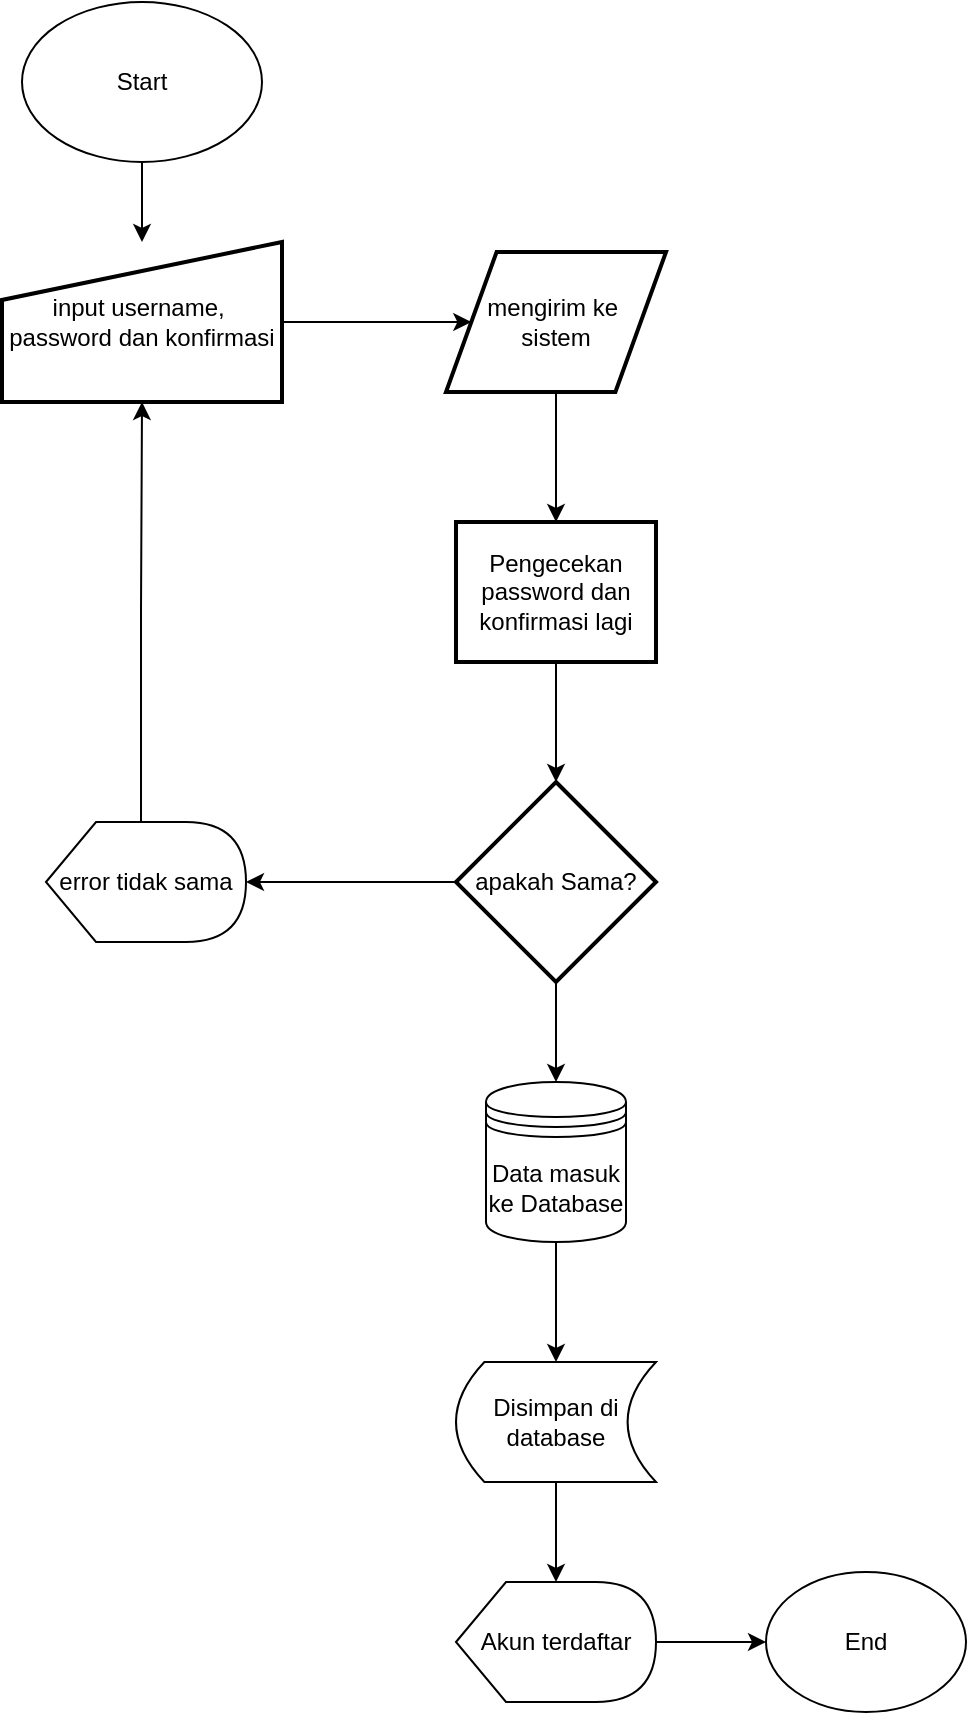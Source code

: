 <mxfile version="12.8.5" type="device"><diagram id="rKdmeivZgXgUGIEHB_1v" name="Page-1"><mxGraphModel dx="614" dy="929" grid="1" gridSize="10" guides="1" tooltips="1" connect="1" arrows="1" fold="1" page="1" pageScale="1" pageWidth="850" pageHeight="1100" math="0" shadow="0"><root><mxCell id="0"/><mxCell id="1" parent="0"/><mxCell id="3OuFYtcfnTwwiqiK_-Ma-8" style="edgeStyle=orthogonalEdgeStyle;rounded=0;orthogonalLoop=1;jettySize=auto;html=1;exitX=0.5;exitY=1;exitDx=0;exitDy=0;" edge="1" parent="1" source="3OuFYtcfnTwwiqiK_-Ma-1" target="3OuFYtcfnTwwiqiK_-Ma-6"><mxGeometry relative="1" as="geometry"/></mxCell><mxCell id="3OuFYtcfnTwwiqiK_-Ma-1" value="Start" style="ellipse;whiteSpace=wrap;html=1;" vertex="1" parent="1"><mxGeometry x="98" y="120" width="120" height="80" as="geometry"/></mxCell><mxCell id="3OuFYtcfnTwwiqiK_-Ma-10" style="edgeStyle=orthogonalEdgeStyle;rounded=0;orthogonalLoop=1;jettySize=auto;html=1;exitX=1;exitY=0.5;exitDx=0;exitDy=0;entryX=0;entryY=0.5;entryDx=0;entryDy=0;" edge="1" parent="1" source="3OuFYtcfnTwwiqiK_-Ma-6" target="3OuFYtcfnTwwiqiK_-Ma-9"><mxGeometry relative="1" as="geometry"/></mxCell><mxCell id="3OuFYtcfnTwwiqiK_-Ma-6" value="input username,&amp;nbsp;&lt;br&gt;password dan konfirmasi" style="html=1;strokeWidth=2;shape=manualInput;whiteSpace=wrap;rounded=1;size=29;arcSize=0;" vertex="1" parent="1"><mxGeometry x="88" y="240" width="140" height="80" as="geometry"/></mxCell><mxCell id="3OuFYtcfnTwwiqiK_-Ma-12" style="edgeStyle=orthogonalEdgeStyle;rounded=0;orthogonalLoop=1;jettySize=auto;html=1;exitX=0.5;exitY=1;exitDx=0;exitDy=0;entryX=0.5;entryY=0;entryDx=0;entryDy=0;" edge="1" parent="1" source="3OuFYtcfnTwwiqiK_-Ma-9" target="3OuFYtcfnTwwiqiK_-Ma-11"><mxGeometry relative="1" as="geometry"/></mxCell><mxCell id="3OuFYtcfnTwwiqiK_-Ma-9" value="mengirim ke&amp;nbsp;&lt;br&gt;sistem" style="shape=parallelogram;html=1;strokeWidth=2;perimeter=parallelogramPerimeter;whiteSpace=wrap;rounded=1;arcSize=0;size=0.23;" vertex="1" parent="1"><mxGeometry x="310" y="245" width="110" height="70" as="geometry"/></mxCell><mxCell id="3OuFYtcfnTwwiqiK_-Ma-15" style="edgeStyle=orthogonalEdgeStyle;rounded=0;orthogonalLoop=1;jettySize=auto;html=1;exitX=0.5;exitY=1;exitDx=0;exitDy=0;entryX=0.5;entryY=0;entryDx=0;entryDy=0;entryPerimeter=0;" edge="1" parent="1" source="3OuFYtcfnTwwiqiK_-Ma-11" target="3OuFYtcfnTwwiqiK_-Ma-14"><mxGeometry relative="1" as="geometry"/></mxCell><mxCell id="3OuFYtcfnTwwiqiK_-Ma-11" value="Pengecekan password dan konfirmasi lagi" style="rounded=1;whiteSpace=wrap;html=1;absoluteArcSize=1;arcSize=0;strokeWidth=2;" vertex="1" parent="1"><mxGeometry x="315" y="380" width="100" height="70" as="geometry"/></mxCell><mxCell id="3OuFYtcfnTwwiqiK_-Ma-18" style="edgeStyle=orthogonalEdgeStyle;rounded=0;orthogonalLoop=1;jettySize=auto;html=1;exitX=0;exitY=0.5;exitDx=0;exitDy=0;exitPerimeter=0;entryX=1;entryY=0.5;entryDx=0;entryDy=0;entryPerimeter=0;" edge="1" parent="1" source="3OuFYtcfnTwwiqiK_-Ma-14" target="3OuFYtcfnTwwiqiK_-Ma-34"><mxGeometry relative="1" as="geometry"><mxPoint x="210" y="560" as="targetPoint"/></mxGeometry></mxCell><mxCell id="3OuFYtcfnTwwiqiK_-Ma-23" style="edgeStyle=orthogonalEdgeStyle;rounded=0;orthogonalLoop=1;jettySize=auto;html=1;exitX=0.5;exitY=1;exitDx=0;exitDy=0;exitPerimeter=0;" edge="1" parent="1" source="3OuFYtcfnTwwiqiK_-Ma-14"><mxGeometry relative="1" as="geometry"><mxPoint x="365" y="660" as="targetPoint"/></mxGeometry></mxCell><mxCell id="3OuFYtcfnTwwiqiK_-Ma-14" value="apakah Sama?" style="strokeWidth=2;html=1;shape=mxgraph.flowchart.decision;whiteSpace=wrap;" vertex="1" parent="1"><mxGeometry x="315" y="510" width="100" height="100" as="geometry"/></mxCell><mxCell id="3OuFYtcfnTwwiqiK_-Ma-31" style="edgeStyle=orthogonalEdgeStyle;rounded=0;orthogonalLoop=1;jettySize=auto;html=1;exitX=0.5;exitY=1;exitDx=0;exitDy=0;entryX=0.5;entryY=0;entryDx=0;entryDy=0;" edge="1" parent="1" source="3OuFYtcfnTwwiqiK_-Ma-24" target="3OuFYtcfnTwwiqiK_-Ma-30"><mxGeometry relative="1" as="geometry"/></mxCell><mxCell id="3OuFYtcfnTwwiqiK_-Ma-24" value="&lt;span style=&quot;white-space: normal&quot;&gt;Data masuk ke Database&lt;/span&gt;" style="shape=datastore;whiteSpace=wrap;html=1;" vertex="1" parent="1"><mxGeometry x="330" y="660" width="70" height="80" as="geometry"/></mxCell><mxCell id="3OuFYtcfnTwwiqiK_-Ma-36" style="edgeStyle=orthogonalEdgeStyle;rounded=0;orthogonalLoop=1;jettySize=auto;html=1;exitX=0.5;exitY=1;exitDx=0;exitDy=0;" edge="1" parent="1" source="3OuFYtcfnTwwiqiK_-Ma-30" target="3OuFYtcfnTwwiqiK_-Ma-33"><mxGeometry relative="1" as="geometry"/></mxCell><mxCell id="3OuFYtcfnTwwiqiK_-Ma-30" value="Disimpan di database" style="shape=dataStorage;whiteSpace=wrap;html=1;size=0.142;" vertex="1" parent="1"><mxGeometry x="315" y="800" width="100" height="60" as="geometry"/></mxCell><mxCell id="3OuFYtcfnTwwiqiK_-Ma-43" style="edgeStyle=orthogonalEdgeStyle;rounded=0;orthogonalLoop=1;jettySize=auto;html=1;exitX=1;exitY=0.5;exitDx=0;exitDy=0;exitPerimeter=0;entryX=0;entryY=0.5;entryDx=0;entryDy=0;" edge="1" parent="1" source="3OuFYtcfnTwwiqiK_-Ma-33" target="3OuFYtcfnTwwiqiK_-Ma-39"><mxGeometry relative="1" as="geometry"/></mxCell><mxCell id="3OuFYtcfnTwwiqiK_-Ma-33" value="Akun terdaftar" style="shape=display;whiteSpace=wrap;html=1;" vertex="1" parent="1"><mxGeometry x="315" y="910" width="100" height="60" as="geometry"/></mxCell><mxCell id="3OuFYtcfnTwwiqiK_-Ma-38" style="edgeStyle=orthogonalEdgeStyle;rounded=0;orthogonalLoop=1;jettySize=auto;html=1;exitX=0;exitY=0;exitDx=47.5;exitDy=0;exitPerimeter=0;entryX=0.5;entryY=1;entryDx=0;entryDy=0;" edge="1" parent="1" source="3OuFYtcfnTwwiqiK_-Ma-34" target="3OuFYtcfnTwwiqiK_-Ma-6"><mxGeometry relative="1" as="geometry"/></mxCell><mxCell id="3OuFYtcfnTwwiqiK_-Ma-34" value="&lt;span style=&quot;white-space: normal&quot;&gt;error tidak sama&lt;/span&gt;" style="shape=display;whiteSpace=wrap;html=1;" vertex="1" parent="1"><mxGeometry x="110" y="530" width="100" height="60" as="geometry"/></mxCell><mxCell id="3OuFYtcfnTwwiqiK_-Ma-39" value="End" style="ellipse;whiteSpace=wrap;html=1;" vertex="1" parent="1"><mxGeometry x="470" y="905" width="100" height="70" as="geometry"/></mxCell></root></mxGraphModel></diagram></mxfile>